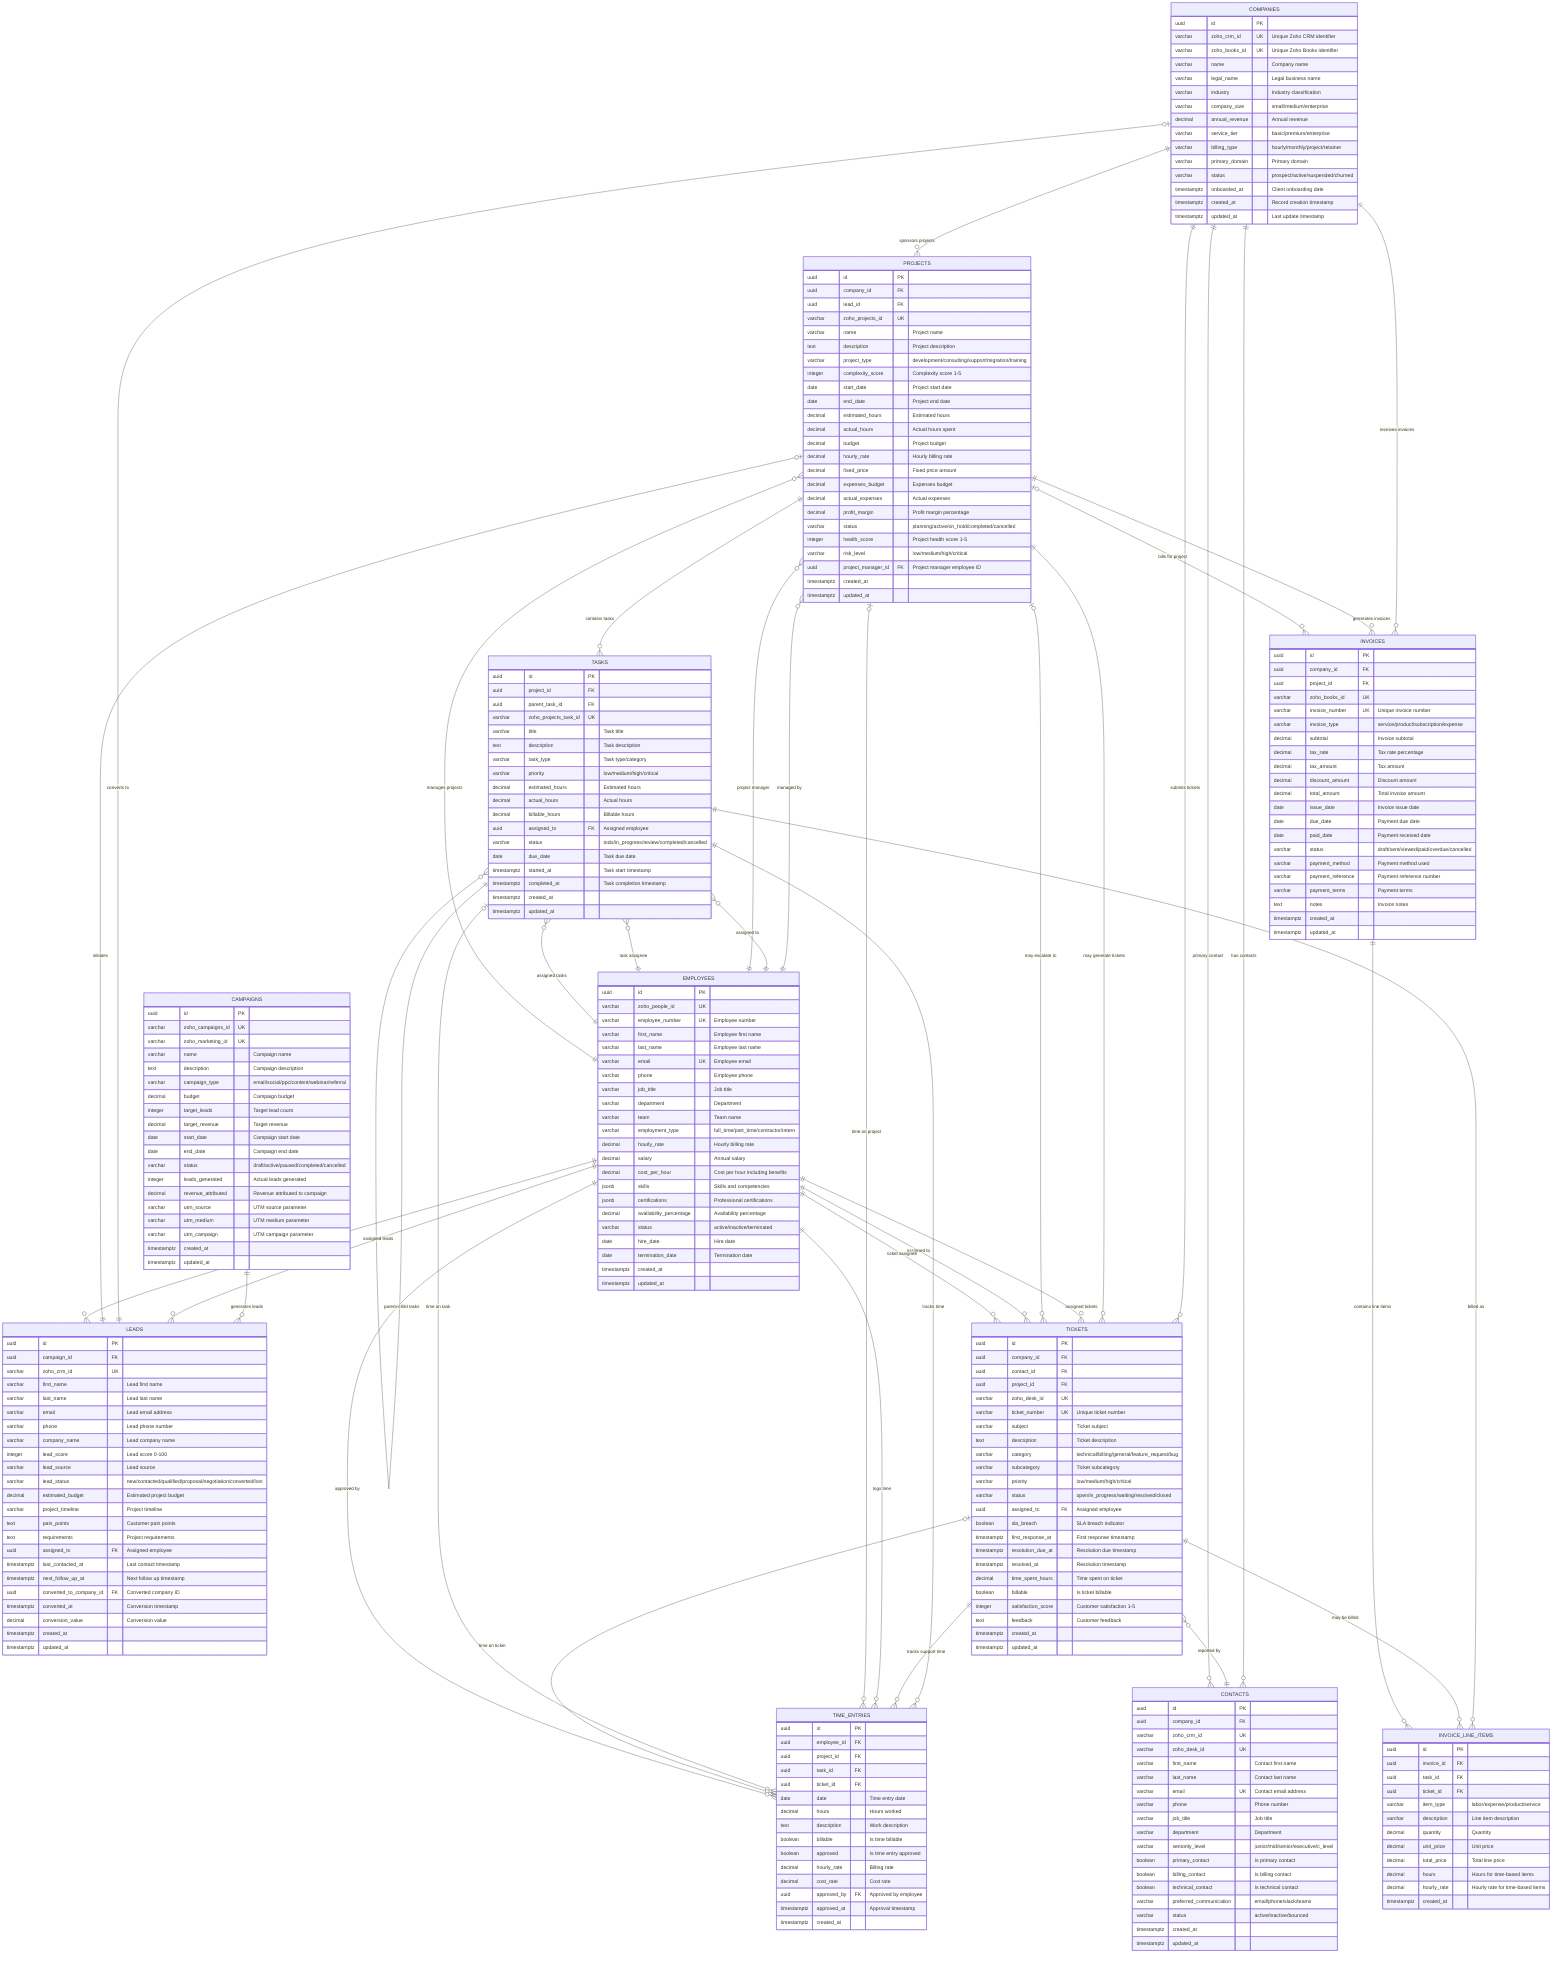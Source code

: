 erDiagram
    %% =============================================================================
    %% DFAP MSP Entity-Relationship Diagram
    %% Comprehensive data model for Zoho One integrations and MSP operations
    %% =============================================================================

    COMPANIES {
        uuid id PK
        varchar zoho_crm_id UK "Unique Zoho CRM identifier"
        varchar zoho_books_id UK "Unique Zoho Books identifier"
        varchar name "Company name"
        varchar legal_name "Legal business name"
        varchar industry "Industry classification"
        varchar company_size "small/medium/enterprise"
        decimal annual_revenue "Annual revenue"
        varchar service_tier "basic/premium/enterprise"
        varchar billing_type "hourly/monthly/project/retainer"
        varchar primary_domain "Primary domain"
        varchar status "prospect/active/suspended/churned"
        timestamptz onboarded_at "Client onboarding date"
        timestamptz created_at "Record creation timestamp"
        timestamptz updated_at "Last update timestamp"
    }

    CONTACTS {
        uuid id PK
        uuid company_id FK
        varchar zoho_crm_id UK
        varchar zoho_desk_id UK
        varchar first_name "Contact first name"
        varchar last_name "Contact last name"
        varchar email UK "Contact email address"
        varchar phone "Phone number"
        varchar job_title "Job title"
        varchar department "Department"
        varchar seniority_level "junior/mid/senior/executive/c_level"
        boolean primary_contact "Is primary contact"
        boolean billing_contact "Is billing contact"
        boolean technical_contact "Is technical contact"
        varchar preferred_communication "email/phone/slack/teams"
        varchar status "active/inactive/bounced"
        timestamptz created_at
        timestamptz updated_at
    }

    CAMPAIGNS {
        uuid id PK
        varchar zoho_campaigns_id UK
        varchar zoho_marketing_id UK
        varchar name "Campaign name"
        text description "Campaign description"
        varchar campaign_type "email/social/ppc/content/webinar/referral"
        decimal budget "Campaign budget"
        integer target_leads "Target lead count"
        decimal target_revenue "Target revenue"
        date start_date "Campaign start date"
        date end_date "Campaign end date"
        varchar status "draft/active/paused/completed/cancelled"
        integer leads_generated "Actual leads generated"
        decimal revenue_attributed "Revenue attributed to campaign"
        varchar utm_source "UTM source parameter"
        varchar utm_medium "UTM medium parameter"
        varchar utm_campaign "UTM campaign parameter"
        timestamptz created_at
        timestamptz updated_at
    }

    LEADS {
        uuid id PK
        uuid campaign_id FK
        varchar zoho_crm_id UK
        varchar first_name "Lead first name"
        varchar last_name "Lead last name"
        varchar email "Lead email address"
        varchar phone "Lead phone number"
        varchar company_name "Lead company name"
        integer lead_score "Lead score 0-100"
        varchar lead_source "Lead source"
        varchar lead_status "new/contacted/qualified/proposal/negotiation/converted/lost"
        decimal estimated_budget "Estimated project budget"
        varchar project_timeline "Project timeline"
        text pain_points "Customer pain points"
        text requirements "Project requirements"
        uuid assigned_to FK "Assigned employee"
        timestamptz last_contacted_at "Last contact timestamp"
        timestamptz next_follow_up_at "Next follow up timestamp"
        uuid converted_to_company_id FK "Converted company ID"
        timestamptz converted_at "Conversion timestamp"
        decimal conversion_value "Conversion value"
        timestamptz created_at
        timestamptz updated_at
    }

    PROJECTS {
        uuid id PK
        uuid company_id FK
        uuid lead_id FK
        varchar zoho_projects_id UK
        varchar name "Project name"
        text description "Project description"
        varchar project_type "development/consulting/support/migration/training"
        integer complexity_score "Complexity score 1-5"
        date start_date "Project start date"
        date end_date "Project end date"
        decimal estimated_hours "Estimated hours"
        decimal actual_hours "Actual hours spent"
        decimal budget "Project budget"
        decimal hourly_rate "Hourly billing rate"
        decimal fixed_price "Fixed price amount"
        decimal expenses_budget "Expenses budget"
        decimal actual_expenses "Actual expenses"
        decimal profit_margin "Profit margin percentage"
        varchar status "planning/active/on_hold/completed/cancelled"
        integer health_score "Project health score 1-5"
        varchar risk_level "low/medium/high/critical"
        uuid project_manager_id FK "Project manager employee ID"
        timestamptz created_at
        timestamptz updated_at
    }

    TASKS {
        uuid id PK
        uuid project_id FK
        uuid parent_task_id FK
        varchar zoho_projects_task_id UK
        varchar title "Task title"
        text description "Task description"
        varchar task_type "Task type/category"
        varchar priority "low/medium/high/critical"
        decimal estimated_hours "Estimated hours"
        decimal actual_hours "Actual hours"
        decimal billable_hours "Billable hours"
        uuid assigned_to FK "Assigned employee"
        varchar status "todo/in_progress/review/completed/cancelled"
        date due_date "Task due date"
        timestamptz started_at "Task start timestamp"
        timestamptz completed_at "Task completion timestamp"
        timestamptz created_at
        timestamptz updated_at
    }

    TICKETS {
        uuid id PK
        uuid company_id FK
        uuid contact_id FK
        uuid project_id FK
        varchar zoho_desk_id UK
        varchar ticket_number UK "Unique ticket number"
        varchar subject "Ticket subject"
        text description "Ticket description"
        varchar category "technical/billing/general/feature_request/bug"
        varchar subcategory "Ticket subcategory"
        varchar priority "low/medium/high/critical"
        varchar status "open/in_progress/waiting/resolved/closed"
        uuid assigned_to FK "Assigned employee"
        boolean sla_breach "SLA breach indicator"
        timestamptz first_response_at "First response timestamp"
        timestamptz resolution_due_at "Resolution due timestamp"
        timestamptz resolved_at "Resolution timestamp"
        decimal time_spent_hours "Time spent on ticket"
        boolean billable "Is ticket billable"
        integer satisfaction_score "Customer satisfaction 1-5"
        text feedback "Customer feedback"
        timestamptz created_at
        timestamptz updated_at
    }

    INVOICES {
        uuid id PK
        uuid company_id FK
        uuid project_id FK
        varchar zoho_books_id UK
        varchar invoice_number UK "Unique invoice number"
        varchar invoice_type "service/product/subscription/expense"
        decimal subtotal "Invoice subtotal"
        decimal tax_rate "Tax rate percentage"
        decimal tax_amount "Tax amount"
        decimal discount_amount "Discount amount"
        decimal total_amount "Total invoice amount"
        date issue_date "Invoice issue date"
        date due_date "Payment due date"
        date paid_date "Payment received date"
        varchar status "draft/sent/viewed/paid/overdue/cancelled"
        varchar payment_method "Payment method used"
        varchar payment_reference "Payment reference number"
        varchar payment_terms "Payment terms"
        text notes "Invoice notes"
        timestamptz created_at
        timestamptz updated_at
    }

    INVOICE_LINE_ITEMS {
        uuid id PK
        uuid invoice_id FK
        uuid task_id FK
        uuid ticket_id FK
        varchar item_type "labor/expense/product/service"
        varchar description "Line item description"
        decimal quantity "Quantity"
        decimal unit_price "Unit price"
        decimal total_price "Total line price"
        decimal hours "Hours for time-based items"
        decimal hourly_rate "Hourly rate for time-based items"
        timestamptz created_at
    }

    EMPLOYEES {
        uuid id PK
        varchar zoho_people_id UK
        varchar employee_number UK "Employee number"
        varchar first_name "Employee first name"
        varchar last_name "Employee last name"
        varchar email UK "Employee email"
        varchar phone "Employee phone"
        varchar job_title "Job title"
        varchar department "Department"
        varchar team "Team name"
        varchar employment_type "full_time/part_time/contractor/intern"
        decimal hourly_rate "Hourly billing rate"
        decimal salary "Annual salary"
        decimal cost_per_hour "Cost per hour including benefits"
        jsonb skills "Skills and competencies"
        jsonb certifications "Professional certifications"
        decimal availability_percentage "Availability percentage"
        varchar status "active/inactive/terminated"
        date hire_date "Hire date"
        date termination_date "Termination date"
        timestamptz created_at
        timestamptz updated_at
    }

    TIME_ENTRIES {
        uuid id PK
        uuid employee_id FK
        uuid project_id FK
        uuid task_id FK
        uuid ticket_id FK
        date date "Time entry date"
        decimal hours "Hours worked"
        text description "Work description"
        boolean billable "Is time billable"
        boolean approved "Is time entry approved"
        decimal hourly_rate "Billing rate"
        decimal cost_rate "Cost rate"
        uuid approved_by FK "Approved by employee"
        timestamptz approved_at "Approval timestamp"
        timestamptz created_at
    }

    %% =============================================================================
    %% ENTITY RELATIONSHIPS
    %% =============================================================================

    %% Company-centered relationships
    COMPANIES ||--o{ CONTACTS : "has contacts"
    COMPANIES ||--o{ PROJECTS : "sponsors projects"
    COMPANIES ||--o{ TICKETS : "submits tickets"
    COMPANIES ||--o{ INVOICES : "receives invoices"

    %% Marketing and lead flow
    CAMPAIGNS ||--o{ LEADS : "generates leads"
    LEADS ||--o| COMPANIES : "converts to"
    LEADS ||--o| PROJECTS : "initiates"

    %% Project management relationships
    PROJECTS ||--o{ TASKS : "contains tasks"
    PROJECTS ||--o{ TICKETS : "may generate tickets"
    PROJECTS ||--o{ INVOICES : "generates invoices"
    PROJECTS }o--|| EMPLOYEES : "managed by"

    %% Task relationships
    TASKS ||--o{ TASKS : "parent-child tasks"
    TASKS }o--|| EMPLOYEES : "assigned to"
    TASKS ||--o{ TIME_ENTRIES : "tracks time"
    TASKS ||--o{ INVOICE_LINE_ITEMS : "billed as"

    %% Support ticket relationships
    TICKETS }o--|| CONTACTS : "reported by"
    TICKETS }o--o| PROJECTS : "may escalate to"
    TICKETS }o--|| EMPLOYEES : "assigned to"
    TICKETS ||--o{ TIME_ENTRIES : "tracks support time"
    TICKETS ||--o{ INVOICE_LINE_ITEMS : "may be billed"

    %% Financial relationships
    INVOICES ||--o{ INVOICE_LINE_ITEMS : "contains line items"
    INVOICES }o--o| PROJECTS : "bills for project"

    %% Employee and time tracking
    EMPLOYEES ||--o{ TASKS : "assigned tasks"
    EMPLOYEES ||--o{ TICKETS : "assigned tickets"
    EMPLOYEES ||--o{ PROJECTS : "manages projects"
    EMPLOYEES ||--o{ TIME_ENTRIES : "logs time"
    EMPLOYEES ||--o{ LEADS : "assigned leads"

    %% Time tracking relationships
    TIME_ENTRIES }o--o| PROJECTS : "time on project"
    TIME_ENTRIES }o--o| TASKS : "time on task"
    TIME_ENTRIES }o--o| TICKETS : "time on ticket"
    TIME_ENTRIES }o--|| EMPLOYEES : "approved by"

    %% Cross-module relationships (Zoho One integration points)
    CONTACTS }o--|| COMPANIES : "primary contact"
    LEADS }o--|| EMPLOYEES : "assigned to"
    PROJECTS }o--|| EMPLOYEES : "project manager"
    TASKS }o--|| EMPLOYEES : "task assignee"
    TICKETS }o--|| EMPLOYEES : "ticket assignee"